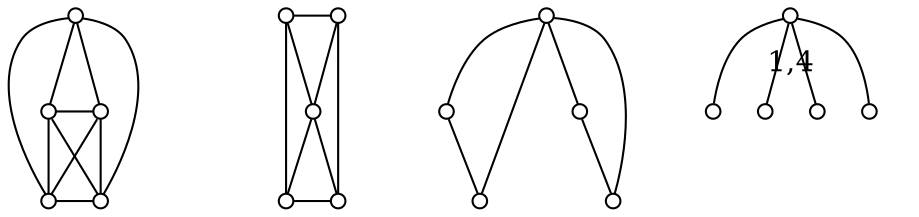 strict graph  {
    node [shape=circle, width=0.1, height=0.1; label=""]
	graph [style=filled, color=white];
    subgraph cluster_g4 {
        label="4"
        g4_a -- g4_b;
        g4_a -- g4_c;
        g4_a -- g4_d;
        g4_a -- g4_e;
        g4_b -- g4_c;
        g4_b -- g4_d;
        g4_b -- g4_e;
        g4_c -- g4_d;
        g4_c -- g4_e;
        g4_d -- g4_e;
    }
    subgraph cluster_g3_4 {
        label="3,4"
        g3_4_a -- g3_4_b;
        g3_4_a -- g3_4_c;
        g3_4_a -- g3_4_d;
        g3_4_b -- g3_4_c;
        g3_4_b -- g3_4_e;
        g3_4_c -- g3_4_d;
        g3_4_c -- g3_4_e;
        g3_4_d -- g3_4_e;
    }
    subgraph cluster_g2_4 {
        label="2,4"
        g2_4_a -- g2_4_b;
        g2_4_a -- g2_4_c;
        g2_4_a -- g2_4_e;
        g2_4_a -- g2_4_d;
        g2_4_b -- g2_4_d;
        g2_4_c -- g2_4_e;
    }
    subgraph cluster_g1_4 {
        label="1,4"
        g1_4_a -- g1_4_b;
        g1_4_a -- g1_4_c;
        g1_4_a -- g1_4_d;
        g1_4_a -- g1_4_e;
    }
    {rank = same;
        g4_a;
        g3_4_a, g3_4_b;
        g2_4_a;
        g1_4_a
    }
    {rank = same;
        g4_b, g4_e;
        g3_4_c;
        g2_4_b, g2_4_c;
        g2_4_b, g2_4_c
    }
    {rank = same;
        g4_c, g4_d;
        g3_4_d, g3_4_e;
        g2_4_d, g2_4_e;
        g2_4_d, g2_4_e
    }

}
